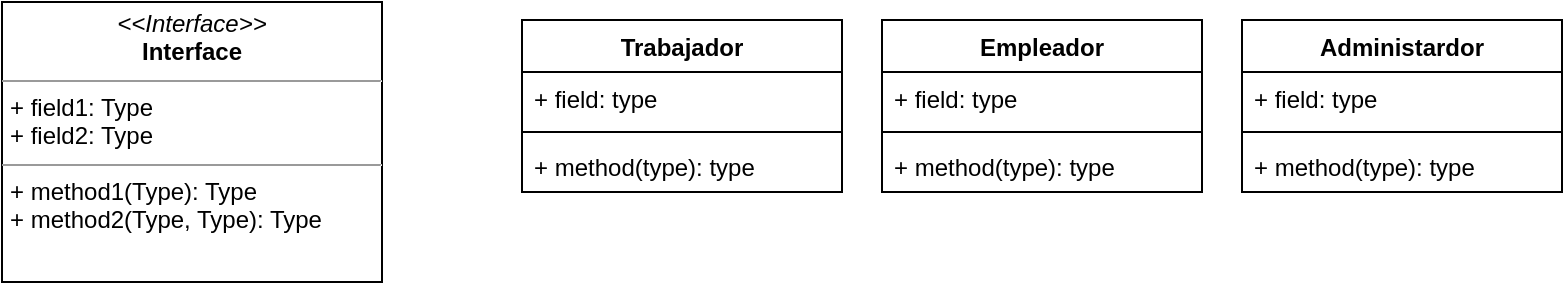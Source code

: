 <mxfile version="20.3.0" type="github">
  <diagram id="ViMWps9jJbmSsv2Zctj0" name="Página-1">
    <mxGraphModel dx="944" dy="532" grid="1" gridSize="10" guides="1" tooltips="1" connect="1" arrows="1" fold="1" page="1" pageScale="1" pageWidth="827" pageHeight="1169" math="0" shadow="0">
      <root>
        <mxCell id="0" />
        <mxCell id="1" parent="0" />
        <mxCell id="HmW7Ojnme_yjqyJ4wSR0-19" value="&lt;p style=&quot;margin:0px;margin-top:4px;text-align:center;&quot;&gt;&lt;i&gt;&amp;lt;&amp;lt;Interface&amp;gt;&amp;gt;&lt;/i&gt;&lt;br/&gt;&lt;b&gt;Interface&lt;/b&gt;&lt;/p&gt;&lt;hr size=&quot;1&quot;/&gt;&lt;p style=&quot;margin:0px;margin-left:4px;&quot;&gt;+ field1: Type&lt;br/&gt;+ field2: Type&lt;/p&gt;&lt;hr size=&quot;1&quot;/&gt;&lt;p style=&quot;margin:0px;margin-left:4px;&quot;&gt;+ method1(Type): Type&lt;br/&gt;+ method2(Type, Type): Type&lt;/p&gt;" style="verticalAlign=top;align=left;overflow=fill;fontSize=12;fontFamily=Helvetica;html=1;" vertex="1" parent="1">
          <mxGeometry x="40" y="41" width="190" height="140" as="geometry" />
        </mxCell>
        <mxCell id="HmW7Ojnme_yjqyJ4wSR0-32" value="Administardor" style="swimlane;fontStyle=1;align=center;verticalAlign=top;childLayout=stackLayout;horizontal=1;startSize=26;horizontalStack=0;resizeParent=1;resizeParentMax=0;resizeLast=0;collapsible=1;marginBottom=0;" vertex="1" parent="1">
          <mxGeometry x="660" y="50" width="160" height="86" as="geometry" />
        </mxCell>
        <mxCell id="HmW7Ojnme_yjqyJ4wSR0-33" value="+ field: type" style="text;strokeColor=none;fillColor=none;align=left;verticalAlign=top;spacingLeft=4;spacingRight=4;overflow=hidden;rotatable=0;points=[[0,0.5],[1,0.5]];portConstraint=eastwest;" vertex="1" parent="HmW7Ojnme_yjqyJ4wSR0-32">
          <mxGeometry y="26" width="160" height="26" as="geometry" />
        </mxCell>
        <mxCell id="HmW7Ojnme_yjqyJ4wSR0-34" value="" style="line;strokeWidth=1;fillColor=none;align=left;verticalAlign=middle;spacingTop=-1;spacingLeft=3;spacingRight=3;rotatable=0;labelPosition=right;points=[];portConstraint=eastwest;strokeColor=inherit;" vertex="1" parent="HmW7Ojnme_yjqyJ4wSR0-32">
          <mxGeometry y="52" width="160" height="8" as="geometry" />
        </mxCell>
        <mxCell id="HmW7Ojnme_yjqyJ4wSR0-35" value="+ method(type): type" style="text;strokeColor=none;fillColor=none;align=left;verticalAlign=top;spacingLeft=4;spacingRight=4;overflow=hidden;rotatable=0;points=[[0,0.5],[1,0.5]];portConstraint=eastwest;" vertex="1" parent="HmW7Ojnme_yjqyJ4wSR0-32">
          <mxGeometry y="60" width="160" height="26" as="geometry" />
        </mxCell>
        <mxCell id="HmW7Ojnme_yjqyJ4wSR0-36" value="Empleador" style="swimlane;fontStyle=1;align=center;verticalAlign=top;childLayout=stackLayout;horizontal=1;startSize=26;horizontalStack=0;resizeParent=1;resizeParentMax=0;resizeLast=0;collapsible=1;marginBottom=0;" vertex="1" parent="1">
          <mxGeometry x="480" y="50" width="160" height="86" as="geometry" />
        </mxCell>
        <mxCell id="HmW7Ojnme_yjqyJ4wSR0-37" value="+ field: type" style="text;strokeColor=none;fillColor=none;align=left;verticalAlign=top;spacingLeft=4;spacingRight=4;overflow=hidden;rotatable=0;points=[[0,0.5],[1,0.5]];portConstraint=eastwest;" vertex="1" parent="HmW7Ojnme_yjqyJ4wSR0-36">
          <mxGeometry y="26" width="160" height="26" as="geometry" />
        </mxCell>
        <mxCell id="HmW7Ojnme_yjqyJ4wSR0-38" value="" style="line;strokeWidth=1;fillColor=none;align=left;verticalAlign=middle;spacingTop=-1;spacingLeft=3;spacingRight=3;rotatable=0;labelPosition=right;points=[];portConstraint=eastwest;strokeColor=inherit;" vertex="1" parent="HmW7Ojnme_yjqyJ4wSR0-36">
          <mxGeometry y="52" width="160" height="8" as="geometry" />
        </mxCell>
        <mxCell id="HmW7Ojnme_yjqyJ4wSR0-39" value="+ method(type): type" style="text;strokeColor=none;fillColor=none;align=left;verticalAlign=top;spacingLeft=4;spacingRight=4;overflow=hidden;rotatable=0;points=[[0,0.5],[1,0.5]];portConstraint=eastwest;" vertex="1" parent="HmW7Ojnme_yjqyJ4wSR0-36">
          <mxGeometry y="60" width="160" height="26" as="geometry" />
        </mxCell>
        <mxCell id="HmW7Ojnme_yjqyJ4wSR0-40" value="Trabajador" style="swimlane;fontStyle=1;align=center;verticalAlign=top;childLayout=stackLayout;horizontal=1;startSize=26;horizontalStack=0;resizeParent=1;resizeParentMax=0;resizeLast=0;collapsible=1;marginBottom=0;" vertex="1" parent="1">
          <mxGeometry x="300" y="50" width="160" height="86" as="geometry" />
        </mxCell>
        <mxCell id="HmW7Ojnme_yjqyJ4wSR0-41" value="+ field: type" style="text;strokeColor=none;fillColor=none;align=left;verticalAlign=top;spacingLeft=4;spacingRight=4;overflow=hidden;rotatable=0;points=[[0,0.5],[1,0.5]];portConstraint=eastwest;" vertex="1" parent="HmW7Ojnme_yjqyJ4wSR0-40">
          <mxGeometry y="26" width="160" height="26" as="geometry" />
        </mxCell>
        <mxCell id="HmW7Ojnme_yjqyJ4wSR0-42" value="" style="line;strokeWidth=1;fillColor=none;align=left;verticalAlign=middle;spacingTop=-1;spacingLeft=3;spacingRight=3;rotatable=0;labelPosition=right;points=[];portConstraint=eastwest;strokeColor=inherit;" vertex="1" parent="HmW7Ojnme_yjqyJ4wSR0-40">
          <mxGeometry y="52" width="160" height="8" as="geometry" />
        </mxCell>
        <mxCell id="HmW7Ojnme_yjqyJ4wSR0-43" value="+ method(type): type" style="text;strokeColor=none;fillColor=none;align=left;verticalAlign=top;spacingLeft=4;spacingRight=4;overflow=hidden;rotatable=0;points=[[0,0.5],[1,0.5]];portConstraint=eastwest;" vertex="1" parent="HmW7Ojnme_yjqyJ4wSR0-40">
          <mxGeometry y="60" width="160" height="26" as="geometry" />
        </mxCell>
      </root>
    </mxGraphModel>
  </diagram>
</mxfile>
